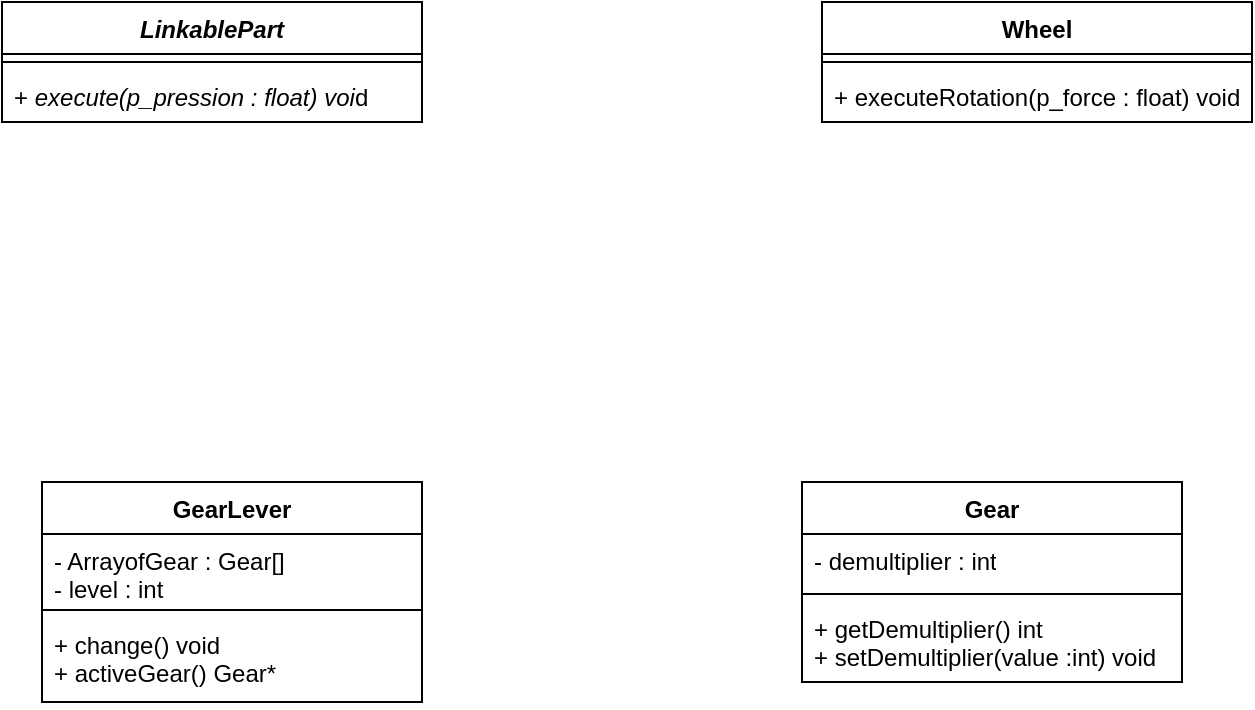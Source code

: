 <mxfile version="24.2.2" type="github">
  <diagram name="Page-1" id="B3CcCInA8l2yjE8N1OzU">
    <mxGraphModel dx="768" dy="920" grid="1" gridSize="10" guides="1" tooltips="1" connect="1" arrows="1" fold="1" page="1" pageScale="1" pageWidth="850" pageHeight="1100" math="0" shadow="0">
      <root>
        <mxCell id="0" />
        <mxCell id="1" parent="0" />
        <mxCell id="MKhmQEv8nzhK21kq4WSF-2" value="&lt;i&gt;&lt;b&gt;LinkablePart&lt;/b&gt;&lt;/i&gt;" style="swimlane;fontStyle=1;align=center;verticalAlign=top;childLayout=stackLayout;horizontal=1;startSize=26;horizontalStack=0;resizeParent=1;resizeParentMax=0;resizeLast=0;collapsible=1;marginBottom=0;whiteSpace=wrap;html=1;" vertex="1" parent="1">
          <mxGeometry x="60" y="40" width="210" height="60" as="geometry" />
        </mxCell>
        <mxCell id="MKhmQEv8nzhK21kq4WSF-4" value="" style="line;strokeWidth=1;fillColor=none;align=left;verticalAlign=middle;spacingTop=-1;spacingLeft=3;spacingRight=3;rotatable=0;labelPosition=right;points=[];portConstraint=eastwest;strokeColor=inherit;" vertex="1" parent="MKhmQEv8nzhK21kq4WSF-2">
          <mxGeometry y="26" width="210" height="8" as="geometry" />
        </mxCell>
        <mxCell id="MKhmQEv8nzhK21kq4WSF-5" value="&lt;font style=&quot;font-size: 12px;&quot;&gt;+ &lt;i&gt;execute(p_pression : float) voi&lt;/i&gt;d &lt;br&gt;&lt;/font&gt;" style="text;strokeColor=none;fillColor=none;align=left;verticalAlign=top;spacingLeft=4;spacingRight=4;overflow=hidden;rotatable=0;points=[[0,0.5],[1,0.5]];portConstraint=eastwest;whiteSpace=wrap;html=1;" vertex="1" parent="MKhmQEv8nzhK21kq4WSF-2">
          <mxGeometry y="34" width="210" height="26" as="geometry" />
        </mxCell>
        <mxCell id="MKhmQEv8nzhK21kq4WSF-6" value="Wheel" style="swimlane;fontStyle=1;align=center;verticalAlign=top;childLayout=stackLayout;horizontal=1;startSize=26;horizontalStack=0;resizeParent=1;resizeParentMax=0;resizeLast=0;collapsible=1;marginBottom=0;whiteSpace=wrap;html=1;" vertex="1" parent="1">
          <mxGeometry x="470" y="40" width="215" height="60" as="geometry" />
        </mxCell>
        <mxCell id="MKhmQEv8nzhK21kq4WSF-8" value="" style="line;strokeWidth=1;fillColor=none;align=left;verticalAlign=middle;spacingTop=-1;spacingLeft=3;spacingRight=3;rotatable=0;labelPosition=right;points=[];portConstraint=eastwest;strokeColor=inherit;" vertex="1" parent="MKhmQEv8nzhK21kq4WSF-6">
          <mxGeometry y="26" width="215" height="8" as="geometry" />
        </mxCell>
        <mxCell id="MKhmQEv8nzhK21kq4WSF-9" value="+ executeRotation(p_force : float) void" style="text;strokeColor=none;fillColor=none;align=left;verticalAlign=top;spacingLeft=4;spacingRight=4;overflow=hidden;rotatable=0;points=[[0,0.5],[1,0.5]];portConstraint=eastwest;whiteSpace=wrap;html=1;" vertex="1" parent="MKhmQEv8nzhK21kq4WSF-6">
          <mxGeometry y="34" width="215" height="26" as="geometry" />
        </mxCell>
        <mxCell id="MKhmQEv8nzhK21kq4WSF-11" value="Gear" style="swimlane;fontStyle=1;align=center;verticalAlign=top;childLayout=stackLayout;horizontal=1;startSize=26;horizontalStack=0;resizeParent=1;resizeParentMax=0;resizeLast=0;collapsible=1;marginBottom=0;whiteSpace=wrap;html=1;" vertex="1" parent="1">
          <mxGeometry x="460" y="280" width="190" height="100" as="geometry" />
        </mxCell>
        <mxCell id="MKhmQEv8nzhK21kq4WSF-12" value="- demultiplier : int" style="text;strokeColor=none;fillColor=none;align=left;verticalAlign=top;spacingLeft=4;spacingRight=4;overflow=hidden;rotatable=0;points=[[0,0.5],[1,0.5]];portConstraint=eastwest;whiteSpace=wrap;html=1;" vertex="1" parent="MKhmQEv8nzhK21kq4WSF-11">
          <mxGeometry y="26" width="190" height="26" as="geometry" />
        </mxCell>
        <mxCell id="MKhmQEv8nzhK21kq4WSF-13" value="" style="line;strokeWidth=1;fillColor=none;align=left;verticalAlign=middle;spacingTop=-1;spacingLeft=3;spacingRight=3;rotatable=0;labelPosition=right;points=[];portConstraint=eastwest;strokeColor=inherit;" vertex="1" parent="MKhmQEv8nzhK21kq4WSF-11">
          <mxGeometry y="52" width="190" height="8" as="geometry" />
        </mxCell>
        <mxCell id="MKhmQEv8nzhK21kq4WSF-14" value="+ getDemultiplier() int &lt;div&gt;+ setDemultiplier(value :int) void &lt;br&gt;&lt;/div&gt;" style="text;strokeColor=none;fillColor=none;align=left;verticalAlign=top;spacingLeft=4;spacingRight=4;overflow=hidden;rotatable=0;points=[[0,0.5],[1,0.5]];portConstraint=eastwest;whiteSpace=wrap;html=1;" vertex="1" parent="MKhmQEv8nzhK21kq4WSF-11">
          <mxGeometry y="60" width="190" height="40" as="geometry" />
        </mxCell>
        <mxCell id="MKhmQEv8nzhK21kq4WSF-15" value="GearLever" style="swimlane;fontStyle=1;align=center;verticalAlign=top;childLayout=stackLayout;horizontal=1;startSize=26;horizontalStack=0;resizeParent=1;resizeParentMax=0;resizeLast=0;collapsible=1;marginBottom=0;whiteSpace=wrap;html=1;" vertex="1" parent="1">
          <mxGeometry x="80" y="280" width="190" height="110" as="geometry" />
        </mxCell>
        <mxCell id="MKhmQEv8nzhK21kq4WSF-16" value="&lt;div&gt;- ArrayofGear : Gear[]&lt;/div&gt;&lt;div&gt;- level : int &lt;br&gt;&lt;/div&gt;" style="text;strokeColor=none;fillColor=none;align=left;verticalAlign=top;spacingLeft=4;spacingRight=4;overflow=hidden;rotatable=0;points=[[0,0.5],[1,0.5]];portConstraint=eastwest;whiteSpace=wrap;html=1;" vertex="1" parent="MKhmQEv8nzhK21kq4WSF-15">
          <mxGeometry y="26" width="190" height="34" as="geometry" />
        </mxCell>
        <mxCell id="MKhmQEv8nzhK21kq4WSF-17" value="" style="line;strokeWidth=1;fillColor=none;align=left;verticalAlign=middle;spacingTop=-1;spacingLeft=3;spacingRight=3;rotatable=0;labelPosition=right;points=[];portConstraint=eastwest;strokeColor=inherit;" vertex="1" parent="MKhmQEv8nzhK21kq4WSF-15">
          <mxGeometry y="60" width="190" height="8" as="geometry" />
        </mxCell>
        <mxCell id="MKhmQEv8nzhK21kq4WSF-18" value="&lt;div&gt;+ change() void&lt;br&gt;&lt;/div&gt;&lt;div&gt;+ activeGear() Gear*&lt;br&gt;&lt;/div&gt;" style="text;strokeColor=none;fillColor=none;align=left;verticalAlign=top;spacingLeft=4;spacingRight=4;overflow=hidden;rotatable=0;points=[[0,0.5],[1,0.5]];portConstraint=eastwest;whiteSpace=wrap;html=1;" vertex="1" parent="MKhmQEv8nzhK21kq4WSF-15">
          <mxGeometry y="68" width="190" height="42" as="geometry" />
        </mxCell>
      </root>
    </mxGraphModel>
  </diagram>
</mxfile>

